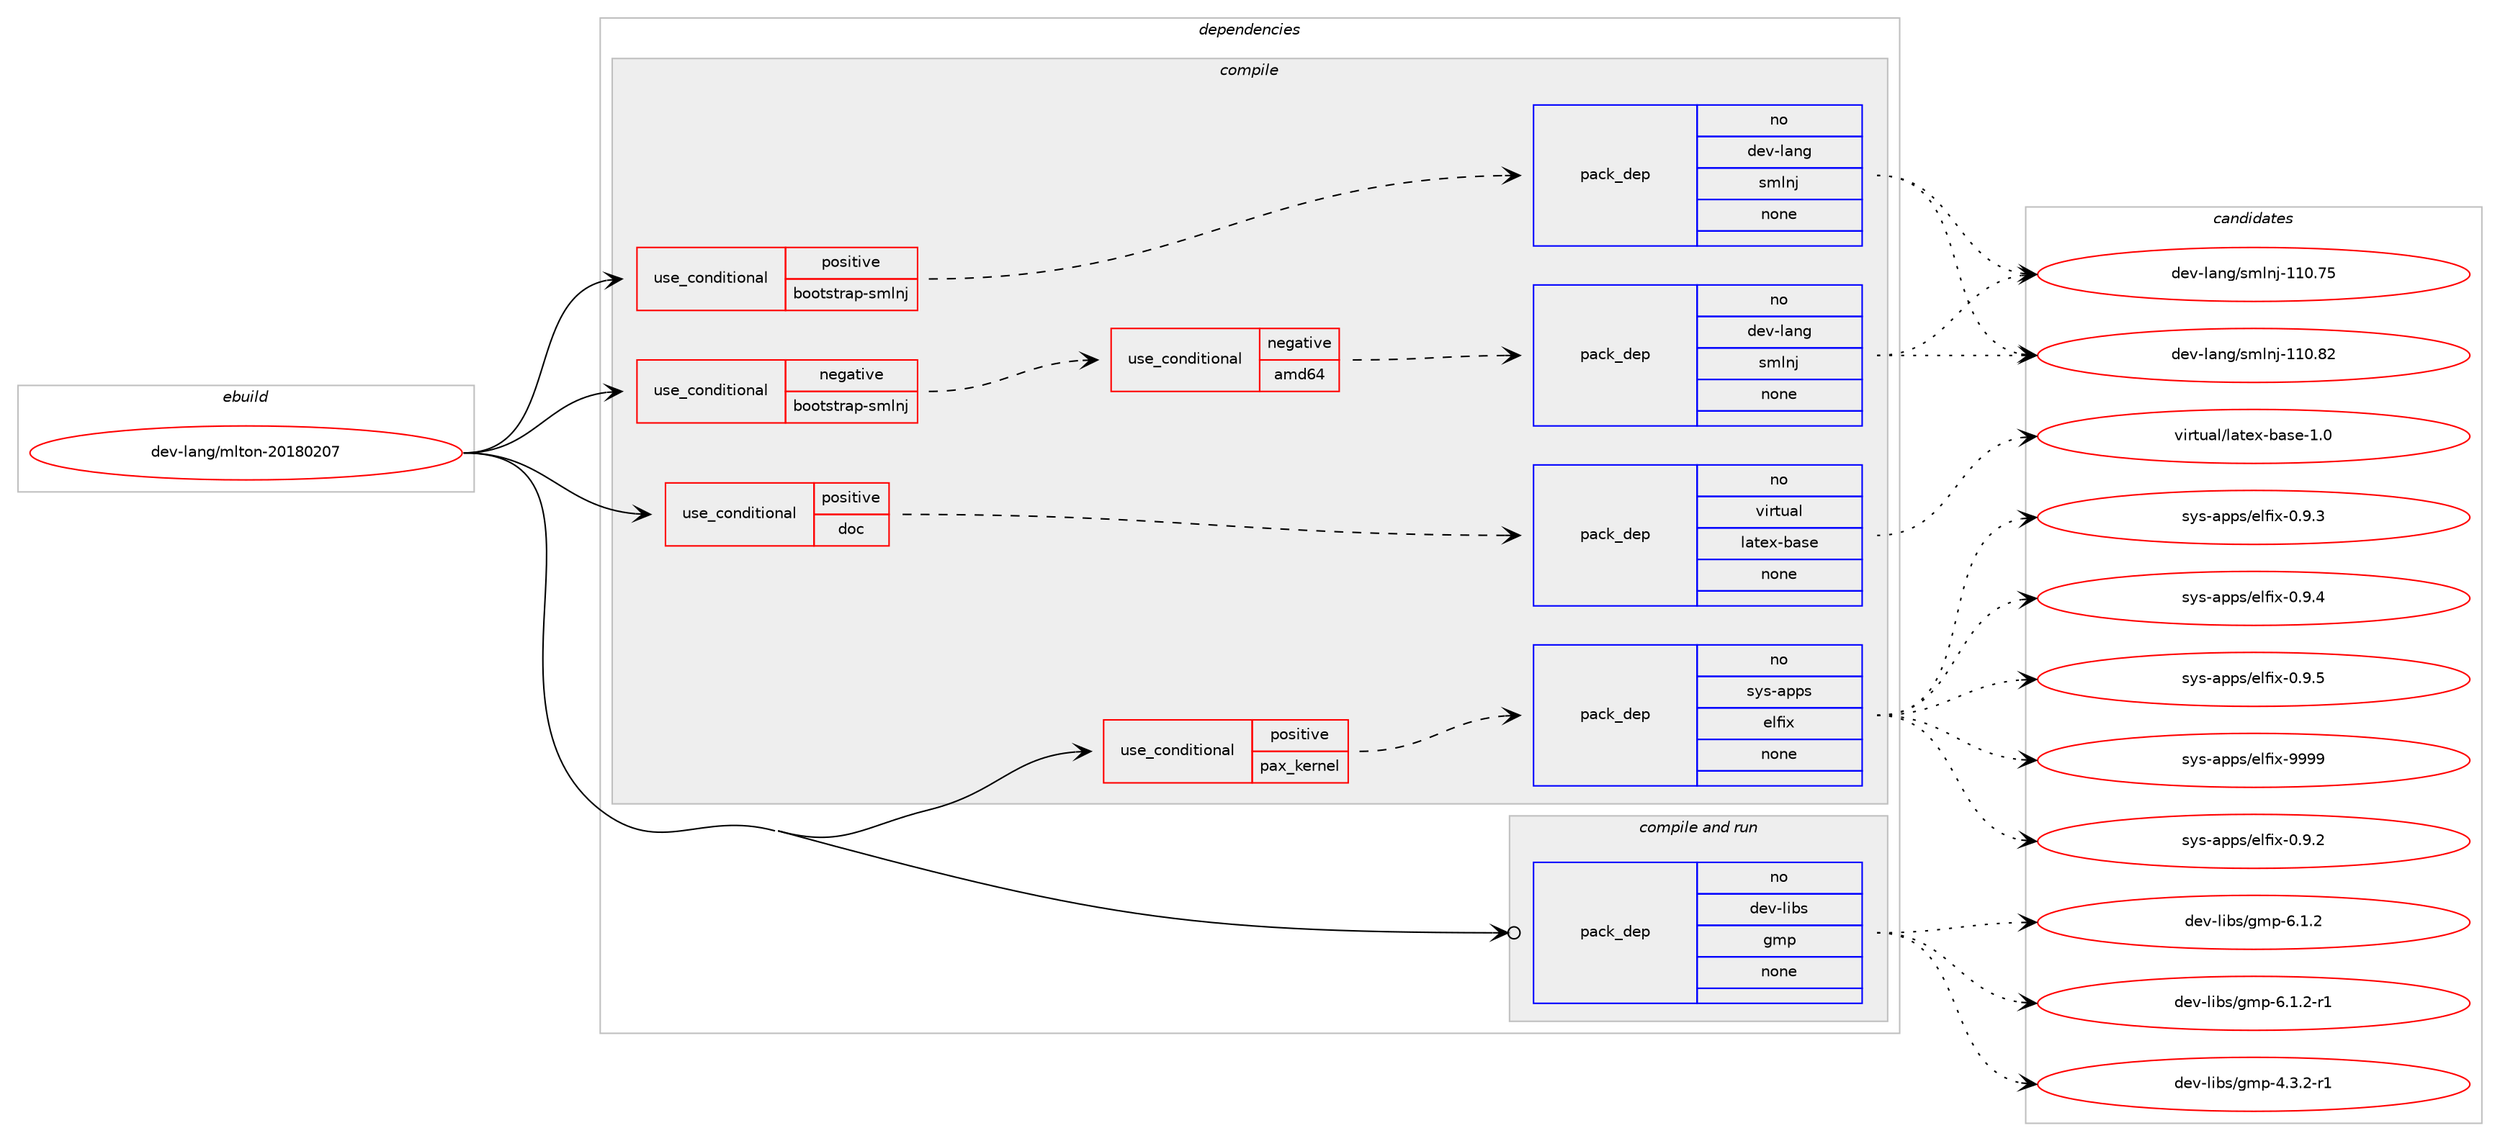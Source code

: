 digraph prolog {

# *************
# Graph options
# *************

newrank=true;
concentrate=true;
compound=true;
graph [rankdir=LR,fontname=Helvetica,fontsize=10,ranksep=1.5];#, ranksep=2.5, nodesep=0.2];
edge  [arrowhead=vee];
node  [fontname=Helvetica,fontsize=10];

# **********
# The ebuild
# **********

subgraph cluster_leftcol {
color=gray;
rank=same;
label=<<i>ebuild</i>>;
id [label="dev-lang/mlton-20180207", color=red, width=4, href="../dev-lang/mlton-20180207.svg"];
}

# ****************
# The dependencies
# ****************

subgraph cluster_midcol {
color=gray;
label=<<i>dependencies</i>>;
subgraph cluster_compile {
fillcolor="#eeeeee";
style=filled;
label=<<i>compile</i>>;
subgraph cond129916 {
dependency558854 [label=<<TABLE BORDER="0" CELLBORDER="1" CELLSPACING="0" CELLPADDING="4"><TR><TD ROWSPAN="3" CELLPADDING="10">use_conditional</TD></TR><TR><TD>negative</TD></TR><TR><TD>bootstrap-smlnj</TD></TR></TABLE>>, shape=none, color=red];
subgraph cond129917 {
dependency558855 [label=<<TABLE BORDER="0" CELLBORDER="1" CELLSPACING="0" CELLPADDING="4"><TR><TD ROWSPAN="3" CELLPADDING="10">use_conditional</TD></TR><TR><TD>negative</TD></TR><TR><TD>amd64</TD></TR></TABLE>>, shape=none, color=red];
subgraph pack417708 {
dependency558856 [label=<<TABLE BORDER="0" CELLBORDER="1" CELLSPACING="0" CELLPADDING="4" WIDTH="220"><TR><TD ROWSPAN="6" CELLPADDING="30">pack_dep</TD></TR><TR><TD WIDTH="110">no</TD></TR><TR><TD>dev-lang</TD></TR><TR><TD>smlnj</TD></TR><TR><TD>none</TD></TR><TR><TD></TD></TR></TABLE>>, shape=none, color=blue];
}
dependency558855:e -> dependency558856:w [weight=20,style="dashed",arrowhead="vee"];
}
dependency558854:e -> dependency558855:w [weight=20,style="dashed",arrowhead="vee"];
}
id:e -> dependency558854:w [weight=20,style="solid",arrowhead="vee"];
subgraph cond129918 {
dependency558857 [label=<<TABLE BORDER="0" CELLBORDER="1" CELLSPACING="0" CELLPADDING="4"><TR><TD ROWSPAN="3" CELLPADDING="10">use_conditional</TD></TR><TR><TD>positive</TD></TR><TR><TD>bootstrap-smlnj</TD></TR></TABLE>>, shape=none, color=red];
subgraph pack417709 {
dependency558858 [label=<<TABLE BORDER="0" CELLBORDER="1" CELLSPACING="0" CELLPADDING="4" WIDTH="220"><TR><TD ROWSPAN="6" CELLPADDING="30">pack_dep</TD></TR><TR><TD WIDTH="110">no</TD></TR><TR><TD>dev-lang</TD></TR><TR><TD>smlnj</TD></TR><TR><TD>none</TD></TR><TR><TD></TD></TR></TABLE>>, shape=none, color=blue];
}
dependency558857:e -> dependency558858:w [weight=20,style="dashed",arrowhead="vee"];
}
id:e -> dependency558857:w [weight=20,style="solid",arrowhead="vee"];
subgraph cond129919 {
dependency558859 [label=<<TABLE BORDER="0" CELLBORDER="1" CELLSPACING="0" CELLPADDING="4"><TR><TD ROWSPAN="3" CELLPADDING="10">use_conditional</TD></TR><TR><TD>positive</TD></TR><TR><TD>doc</TD></TR></TABLE>>, shape=none, color=red];
subgraph pack417710 {
dependency558860 [label=<<TABLE BORDER="0" CELLBORDER="1" CELLSPACING="0" CELLPADDING="4" WIDTH="220"><TR><TD ROWSPAN="6" CELLPADDING="30">pack_dep</TD></TR><TR><TD WIDTH="110">no</TD></TR><TR><TD>virtual</TD></TR><TR><TD>latex-base</TD></TR><TR><TD>none</TD></TR><TR><TD></TD></TR></TABLE>>, shape=none, color=blue];
}
dependency558859:e -> dependency558860:w [weight=20,style="dashed",arrowhead="vee"];
}
id:e -> dependency558859:w [weight=20,style="solid",arrowhead="vee"];
subgraph cond129920 {
dependency558861 [label=<<TABLE BORDER="0" CELLBORDER="1" CELLSPACING="0" CELLPADDING="4"><TR><TD ROWSPAN="3" CELLPADDING="10">use_conditional</TD></TR><TR><TD>positive</TD></TR><TR><TD>pax_kernel</TD></TR></TABLE>>, shape=none, color=red];
subgraph pack417711 {
dependency558862 [label=<<TABLE BORDER="0" CELLBORDER="1" CELLSPACING="0" CELLPADDING="4" WIDTH="220"><TR><TD ROWSPAN="6" CELLPADDING="30">pack_dep</TD></TR><TR><TD WIDTH="110">no</TD></TR><TR><TD>sys-apps</TD></TR><TR><TD>elfix</TD></TR><TR><TD>none</TD></TR><TR><TD></TD></TR></TABLE>>, shape=none, color=blue];
}
dependency558861:e -> dependency558862:w [weight=20,style="dashed",arrowhead="vee"];
}
id:e -> dependency558861:w [weight=20,style="solid",arrowhead="vee"];
}
subgraph cluster_compileandrun {
fillcolor="#eeeeee";
style=filled;
label=<<i>compile and run</i>>;
subgraph pack417712 {
dependency558863 [label=<<TABLE BORDER="0" CELLBORDER="1" CELLSPACING="0" CELLPADDING="4" WIDTH="220"><TR><TD ROWSPAN="6" CELLPADDING="30">pack_dep</TD></TR><TR><TD WIDTH="110">no</TD></TR><TR><TD>dev-libs</TD></TR><TR><TD>gmp</TD></TR><TR><TD>none</TD></TR><TR><TD></TD></TR></TABLE>>, shape=none, color=blue];
}
id:e -> dependency558863:w [weight=20,style="solid",arrowhead="odotvee"];
}
subgraph cluster_run {
fillcolor="#eeeeee";
style=filled;
label=<<i>run</i>>;
}
}

# **************
# The candidates
# **************

subgraph cluster_choices {
rank=same;
color=gray;
label=<<i>candidates</i>>;

subgraph choice417708 {
color=black;
nodesep=1;
choice10010111845108971101034711510910811010645494948465553 [label="dev-lang/smlnj-110.75", color=red, width=4,href="../dev-lang/smlnj-110.75.svg"];
choice10010111845108971101034711510910811010645494948465650 [label="dev-lang/smlnj-110.82", color=red, width=4,href="../dev-lang/smlnj-110.82.svg"];
dependency558856:e -> choice10010111845108971101034711510910811010645494948465553:w [style=dotted,weight="100"];
dependency558856:e -> choice10010111845108971101034711510910811010645494948465650:w [style=dotted,weight="100"];
}
subgraph choice417709 {
color=black;
nodesep=1;
choice10010111845108971101034711510910811010645494948465553 [label="dev-lang/smlnj-110.75", color=red, width=4,href="../dev-lang/smlnj-110.75.svg"];
choice10010111845108971101034711510910811010645494948465650 [label="dev-lang/smlnj-110.82", color=red, width=4,href="../dev-lang/smlnj-110.82.svg"];
dependency558858:e -> choice10010111845108971101034711510910811010645494948465553:w [style=dotted,weight="100"];
dependency558858:e -> choice10010111845108971101034711510910811010645494948465650:w [style=dotted,weight="100"];
}
subgraph choice417710 {
color=black;
nodesep=1;
choice11810511411611797108471089711610112045989711510145494648 [label="virtual/latex-base-1.0", color=red, width=4,href="../virtual/latex-base-1.0.svg"];
dependency558860:e -> choice11810511411611797108471089711610112045989711510145494648:w [style=dotted,weight="100"];
}
subgraph choice417711 {
color=black;
nodesep=1;
choice115121115459711211211547101108102105120454846574650 [label="sys-apps/elfix-0.9.2", color=red, width=4,href="../sys-apps/elfix-0.9.2.svg"];
choice115121115459711211211547101108102105120454846574651 [label="sys-apps/elfix-0.9.3", color=red, width=4,href="../sys-apps/elfix-0.9.3.svg"];
choice115121115459711211211547101108102105120454846574652 [label="sys-apps/elfix-0.9.4", color=red, width=4,href="../sys-apps/elfix-0.9.4.svg"];
choice115121115459711211211547101108102105120454846574653 [label="sys-apps/elfix-0.9.5", color=red, width=4,href="../sys-apps/elfix-0.9.5.svg"];
choice1151211154597112112115471011081021051204557575757 [label="sys-apps/elfix-9999", color=red, width=4,href="../sys-apps/elfix-9999.svg"];
dependency558862:e -> choice115121115459711211211547101108102105120454846574650:w [style=dotted,weight="100"];
dependency558862:e -> choice115121115459711211211547101108102105120454846574651:w [style=dotted,weight="100"];
dependency558862:e -> choice115121115459711211211547101108102105120454846574652:w [style=dotted,weight="100"];
dependency558862:e -> choice115121115459711211211547101108102105120454846574653:w [style=dotted,weight="100"];
dependency558862:e -> choice1151211154597112112115471011081021051204557575757:w [style=dotted,weight="100"];
}
subgraph choice417712 {
color=black;
nodesep=1;
choice1001011184510810598115471031091124552465146504511449 [label="dev-libs/gmp-4.3.2-r1", color=red, width=4,href="../dev-libs/gmp-4.3.2-r1.svg"];
choice100101118451081059811547103109112455446494650 [label="dev-libs/gmp-6.1.2", color=red, width=4,href="../dev-libs/gmp-6.1.2.svg"];
choice1001011184510810598115471031091124554464946504511449 [label="dev-libs/gmp-6.1.2-r1", color=red, width=4,href="../dev-libs/gmp-6.1.2-r1.svg"];
dependency558863:e -> choice1001011184510810598115471031091124552465146504511449:w [style=dotted,weight="100"];
dependency558863:e -> choice100101118451081059811547103109112455446494650:w [style=dotted,weight="100"];
dependency558863:e -> choice1001011184510810598115471031091124554464946504511449:w [style=dotted,weight="100"];
}
}

}
